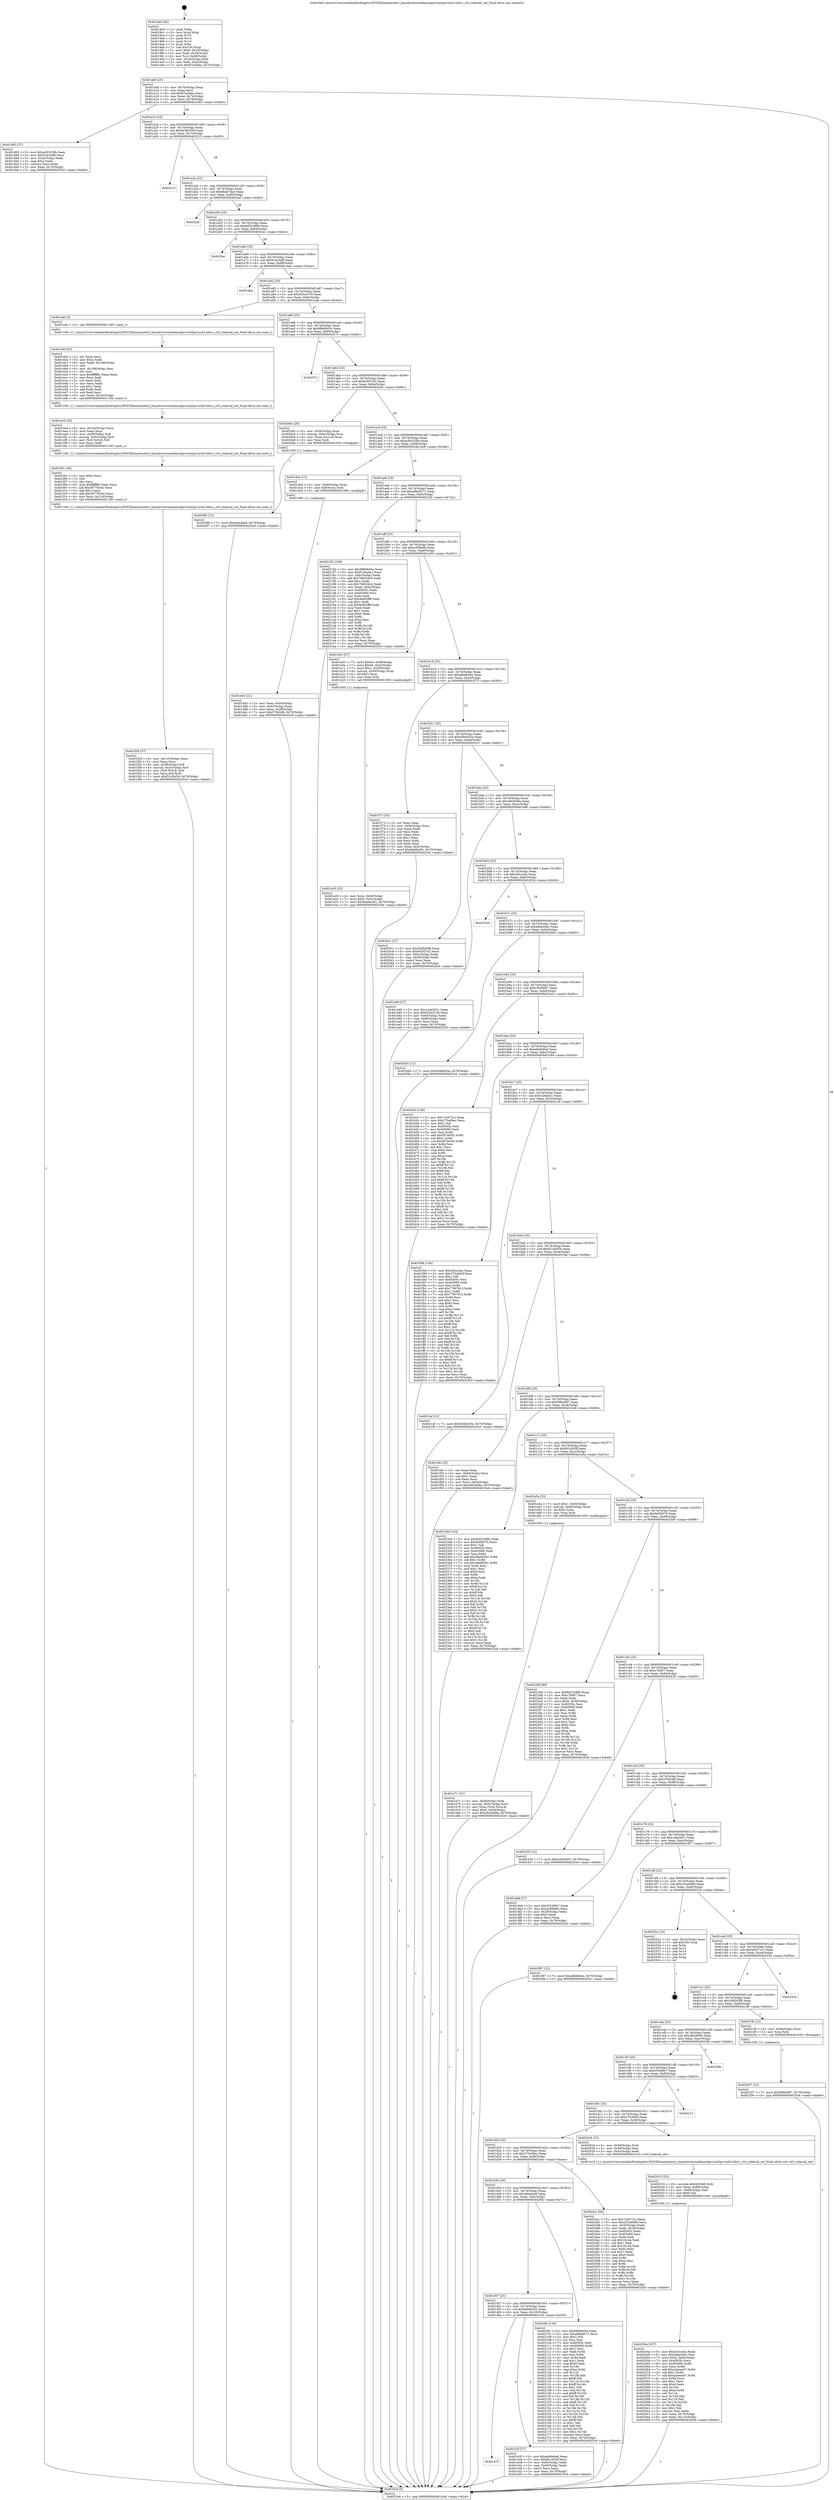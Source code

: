 digraph "0x4019e0" {
  label = "0x4019e0 (/mnt/c/Users/mathe/Desktop/tcc/POCII/binaries/extr_linuxdriversmediausbpvrusb2pvrusb2-hdw.c_ctrl_stdavail_set_Final-ollvm.out::main(0))"
  labelloc = "t"
  node[shape=record]

  Entry [label="",width=0.3,height=0.3,shape=circle,fillcolor=black,style=filled]
  "0x401a0d" [label="{
     0x401a0d [23]\l
     | [instrs]\l
     &nbsp;&nbsp;0x401a0d \<+3\>: mov -0x70(%rbp),%eax\l
     &nbsp;&nbsp;0x401a10 \<+2\>: mov %eax,%ecx\l
     &nbsp;&nbsp;0x401a12 \<+6\>: sub $0x87ecfaba,%ecx\l
     &nbsp;&nbsp;0x401a18 \<+3\>: mov %eax,-0x74(%rbp)\l
     &nbsp;&nbsp;0x401a1b \<+3\>: mov %ecx,-0x78(%rbp)\l
     &nbsp;&nbsp;0x401a1e \<+6\>: je 0000000000401d93 \<main+0x3b3\>\l
  }"]
  "0x401d93" [label="{
     0x401d93 [27]\l
     | [instrs]\l
     &nbsp;&nbsp;0x401d93 \<+5\>: mov $0xa493228b,%eax\l
     &nbsp;&nbsp;0x401d98 \<+5\>: mov $0x91dc3efb,%ecx\l
     &nbsp;&nbsp;0x401d9d \<+3\>: mov -0x2c(%rbp),%edx\l
     &nbsp;&nbsp;0x401da0 \<+3\>: cmp $0x2,%edx\l
     &nbsp;&nbsp;0x401da3 \<+3\>: cmovne %ecx,%eax\l
     &nbsp;&nbsp;0x401da6 \<+3\>: mov %eax,-0x70(%rbp)\l
     &nbsp;&nbsp;0x401da9 \<+5\>: jmp 00000000004025c6 \<main+0xbe6\>\l
  }"]
  "0x401a24" [label="{
     0x401a24 [22]\l
     | [instrs]\l
     &nbsp;&nbsp;0x401a24 \<+5\>: jmp 0000000000401a29 \<main+0x49\>\l
     &nbsp;&nbsp;0x401a29 \<+3\>: mov -0x74(%rbp),%eax\l
     &nbsp;&nbsp;0x401a2c \<+5\>: sub $0x8a38c358,%eax\l
     &nbsp;&nbsp;0x401a31 \<+3\>: mov %eax,-0x7c(%rbp)\l
     &nbsp;&nbsp;0x401a34 \<+6\>: je 000000000040221f \<main+0x83f\>\l
  }"]
  "0x4025c6" [label="{
     0x4025c6 [5]\l
     | [instrs]\l
     &nbsp;&nbsp;0x4025c6 \<+5\>: jmp 0000000000401a0d \<main+0x2d\>\l
  }"]
  "0x4019e0" [label="{
     0x4019e0 [45]\l
     | [instrs]\l
     &nbsp;&nbsp;0x4019e0 \<+1\>: push %rbp\l
     &nbsp;&nbsp;0x4019e1 \<+3\>: mov %rsp,%rbp\l
     &nbsp;&nbsp;0x4019e4 \<+2\>: push %r15\l
     &nbsp;&nbsp;0x4019e6 \<+2\>: push %r14\l
     &nbsp;&nbsp;0x4019e8 \<+2\>: push %r12\l
     &nbsp;&nbsp;0x4019ea \<+1\>: push %rbx\l
     &nbsp;&nbsp;0x4019eb \<+7\>: sub $0x100,%rsp\l
     &nbsp;&nbsp;0x4019f2 \<+7\>: movl $0x0,-0x30(%rbp)\l
     &nbsp;&nbsp;0x4019f9 \<+3\>: mov %edi,-0x34(%rbp)\l
     &nbsp;&nbsp;0x4019fc \<+4\>: mov %rsi,-0x40(%rbp)\l
     &nbsp;&nbsp;0x401a00 \<+3\>: mov -0x34(%rbp),%edi\l
     &nbsp;&nbsp;0x401a03 \<+3\>: mov %edi,-0x2c(%rbp)\l
     &nbsp;&nbsp;0x401a06 \<+7\>: movl $0x87ecfaba,-0x70(%rbp)\l
  }"]
  Exit [label="",width=0.3,height=0.3,shape=circle,fillcolor=black,style=filled,peripheries=2]
  "0x40221f" [label="{
     0x40221f\l
  }", style=dashed]
  "0x401a3a" [label="{
     0x401a3a [22]\l
     | [instrs]\l
     &nbsp;&nbsp;0x401a3a \<+5\>: jmp 0000000000401a3f \<main+0x5f\>\l
     &nbsp;&nbsp;0x401a3f \<+3\>: mov -0x74(%rbp),%eax\l
     &nbsp;&nbsp;0x401a42 \<+5\>: sub $0x8bae7da3,%eax\l
     &nbsp;&nbsp;0x401a47 \<+3\>: mov %eax,-0x80(%rbp)\l
     &nbsp;&nbsp;0x401a4a \<+6\>: je 00000000004022af \<main+0x8cf\>\l
  }"]
  "0x402207" [label="{
     0x402207 [12]\l
     | [instrs]\l
     &nbsp;&nbsp;0x402207 \<+7\>: movl $0xf39bc697,-0x70(%rbp)\l
     &nbsp;&nbsp;0x40220e \<+5\>: jmp 00000000004025c6 \<main+0xbe6\>\l
  }"]
  "0x4022af" [label="{
     0x4022af\l
  }", style=dashed]
  "0x401a50" [label="{
     0x401a50 [25]\l
     | [instrs]\l
     &nbsp;&nbsp;0x401a50 \<+5\>: jmp 0000000000401a55 \<main+0x75\>\l
     &nbsp;&nbsp;0x401a55 \<+3\>: mov -0x74(%rbp),%eax\l
     &nbsp;&nbsp;0x401a58 \<+5\>: sub $0x8d52388b,%eax\l
     &nbsp;&nbsp;0x401a5d \<+6\>: mov %eax,-0x84(%rbp)\l
     &nbsp;&nbsp;0x401a63 \<+6\>: je 00000000004025ac \<main+0xbcc\>\l
  }"]
  "0x4020f0" [label="{
     0x4020f0 [12]\l
     | [instrs]\l
     &nbsp;&nbsp;0x4020f0 \<+7\>: movl $0x4fea4ee6,-0x70(%rbp)\l
     &nbsp;&nbsp;0x4020f7 \<+5\>: jmp 00000000004025c6 \<main+0xbe6\>\l
  }"]
  "0x4025ac" [label="{
     0x4025ac\l
  }", style=dashed]
  "0x401a69" [label="{
     0x401a69 [25]\l
     | [instrs]\l
     &nbsp;&nbsp;0x401a69 \<+5\>: jmp 0000000000401a6e \<main+0x8e\>\l
     &nbsp;&nbsp;0x401a6e \<+3\>: mov -0x74(%rbp),%eax\l
     &nbsp;&nbsp;0x401a71 \<+5\>: sub $0x91dc3efb,%eax\l
     &nbsp;&nbsp;0x401a76 \<+6\>: mov %eax,-0x88(%rbp)\l
     &nbsp;&nbsp;0x401a7c \<+6\>: je 0000000000401dae \<main+0x3ce\>\l
  }"]
  "0x40204a" [label="{
     0x40204a [107]\l
     | [instrs]\l
     &nbsp;&nbsp;0x40204a \<+5\>: mov $0xcb5cccbc,%edx\l
     &nbsp;&nbsp;0x40204f \<+5\>: mov $0xddde26dc,%esi\l
     &nbsp;&nbsp;0x402054 \<+7\>: movl $0x0,-0x6c(%rbp)\l
     &nbsp;&nbsp;0x40205b \<+7\>: mov 0x40505c,%ecx\l
     &nbsp;&nbsp;0x402062 \<+8\>: mov 0x405060,%r8d\l
     &nbsp;&nbsp;0x40206a \<+3\>: mov %ecx,%r9d\l
     &nbsp;&nbsp;0x40206d \<+7\>: add $0xa2eeea67,%r9d\l
     &nbsp;&nbsp;0x402074 \<+4\>: sub $0x1,%r9d\l
     &nbsp;&nbsp;0x402078 \<+7\>: sub $0xa2eeea67,%r9d\l
     &nbsp;&nbsp;0x40207f \<+4\>: imul %r9d,%ecx\l
     &nbsp;&nbsp;0x402083 \<+3\>: and $0x1,%ecx\l
     &nbsp;&nbsp;0x402086 \<+3\>: cmp $0x0,%ecx\l
     &nbsp;&nbsp;0x402089 \<+4\>: sete %r10b\l
     &nbsp;&nbsp;0x40208d \<+4\>: cmp $0xa,%r8d\l
     &nbsp;&nbsp;0x402091 \<+4\>: setl %r11b\l
     &nbsp;&nbsp;0x402095 \<+3\>: mov %r10b,%bl\l
     &nbsp;&nbsp;0x402098 \<+3\>: and %r11b,%bl\l
     &nbsp;&nbsp;0x40209b \<+3\>: xor %r11b,%r10b\l
     &nbsp;&nbsp;0x40209e \<+3\>: or %r10b,%bl\l
     &nbsp;&nbsp;0x4020a1 \<+3\>: test $0x1,%bl\l
     &nbsp;&nbsp;0x4020a4 \<+3\>: cmovne %esi,%edx\l
     &nbsp;&nbsp;0x4020a7 \<+3\>: mov %edx,-0x70(%rbp)\l
     &nbsp;&nbsp;0x4020aa \<+6\>: mov %eax,-0x114(%rbp)\l
     &nbsp;&nbsp;0x4020b0 \<+5\>: jmp 00000000004025c6 \<main+0xbe6\>\l
  }"]
  "0x401dae" [label="{
     0x401dae\l
  }", style=dashed]
  "0x401a82" [label="{
     0x401a82 [25]\l
     | [instrs]\l
     &nbsp;&nbsp;0x401a82 \<+5\>: jmp 0000000000401a87 \<main+0xa7\>\l
     &nbsp;&nbsp;0x401a87 \<+3\>: mov -0x74(%rbp),%eax\l
     &nbsp;&nbsp;0x401a8a \<+5\>: sub $0x925a3130,%eax\l
     &nbsp;&nbsp;0x401a8f \<+6\>: mov %eax,-0x8c(%rbp)\l
     &nbsp;&nbsp;0x401a95 \<+6\>: je 0000000000401eab \<main+0x4cb\>\l
  }"]
  "0x402033" [label="{
     0x402033 [23]\l
     | [instrs]\l
     &nbsp;&nbsp;0x402033 \<+10\>: movabs $0x4030b6,%rdi\l
     &nbsp;&nbsp;0x40203d \<+3\>: mov %eax,-0x68(%rbp)\l
     &nbsp;&nbsp;0x402040 \<+3\>: mov -0x68(%rbp),%esi\l
     &nbsp;&nbsp;0x402043 \<+2\>: mov $0x0,%al\l
     &nbsp;&nbsp;0x402045 \<+5\>: call 0000000000401040 \<printf@plt\>\l
     | [calls]\l
     &nbsp;&nbsp;0x401040 \{1\} (unknown)\l
  }"]
  "0x401eab" [label="{
     0x401eab [5]\l
     | [instrs]\l
     &nbsp;&nbsp;0x401eab \<+5\>: call 0000000000401160 \<next_i\>\l
     | [calls]\l
     &nbsp;&nbsp;0x401160 \{1\} (/mnt/c/Users/mathe/Desktop/tcc/POCII/binaries/extr_linuxdriversmediausbpvrusb2pvrusb2-hdw.c_ctrl_stdavail_set_Final-ollvm.out::next_i)\l
  }"]
  "0x401a9b" [label="{
     0x401a9b [25]\l
     | [instrs]\l
     &nbsp;&nbsp;0x401a9b \<+5\>: jmp 0000000000401aa0 \<main+0xc0\>\l
     &nbsp;&nbsp;0x401aa0 \<+3\>: mov -0x74(%rbp),%eax\l
     &nbsp;&nbsp;0x401aa3 \<+5\>: sub $0x98b0645e,%eax\l
     &nbsp;&nbsp;0x401aa8 \<+6\>: mov %eax,-0x90(%rbp)\l
     &nbsp;&nbsp;0x401aae \<+6\>: je 000000000040257c \<main+0xb9c\>\l
  }"]
  "0x401f29" [label="{
     0x401f29 [37]\l
     | [instrs]\l
     &nbsp;&nbsp;0x401f29 \<+6\>: mov -0x110(%rbp),%ecx\l
     &nbsp;&nbsp;0x401f2f \<+3\>: imul %eax,%ecx\l
     &nbsp;&nbsp;0x401f32 \<+4\>: mov -0x58(%rbp),%r8\l
     &nbsp;&nbsp;0x401f36 \<+4\>: movslq -0x5c(%rbp),%r9\l
     &nbsp;&nbsp;0x401f3a \<+4\>: mov (%r8,%r9,8),%r8\l
     &nbsp;&nbsp;0x401f3e \<+4\>: mov %ecx,0x4(%r8)\l
     &nbsp;&nbsp;0x401f42 \<+7\>: movl $0xf21d5d54,-0x70(%rbp)\l
     &nbsp;&nbsp;0x401f49 \<+5\>: jmp 00000000004025c6 \<main+0xbe6\>\l
  }"]
  "0x40257c" [label="{
     0x40257c\l
  }", style=dashed]
  "0x401ab4" [label="{
     0x401ab4 [25]\l
     | [instrs]\l
     &nbsp;&nbsp;0x401ab4 \<+5\>: jmp 0000000000401ab9 \<main+0xd9\>\l
     &nbsp;&nbsp;0x401ab9 \<+3\>: mov -0x74(%rbp),%eax\l
     &nbsp;&nbsp;0x401abc \<+5\>: sub $0x9c5f3102,%eax\l
     &nbsp;&nbsp;0x401ac1 \<+6\>: mov %eax,-0x94(%rbp)\l
     &nbsp;&nbsp;0x401ac7 \<+6\>: je 00000000004020dc \<main+0x6fc\>\l
  }"]
  "0x401f01" [label="{
     0x401f01 [40]\l
     | [instrs]\l
     &nbsp;&nbsp;0x401f01 \<+5\>: mov $0x2,%ecx\l
     &nbsp;&nbsp;0x401f06 \<+1\>: cltd\l
     &nbsp;&nbsp;0x401f07 \<+2\>: idiv %ecx\l
     &nbsp;&nbsp;0x401f09 \<+6\>: imul $0xfffffffe,%edx,%ecx\l
     &nbsp;&nbsp;0x401f0f \<+6\>: sub $0x39776544,%ecx\l
     &nbsp;&nbsp;0x401f15 \<+3\>: add $0x1,%ecx\l
     &nbsp;&nbsp;0x401f18 \<+6\>: add $0x39776544,%ecx\l
     &nbsp;&nbsp;0x401f1e \<+6\>: mov %ecx,-0x110(%rbp)\l
     &nbsp;&nbsp;0x401f24 \<+5\>: call 0000000000401160 \<next_i\>\l
     | [calls]\l
     &nbsp;&nbsp;0x401160 \{1\} (/mnt/c/Users/mathe/Desktop/tcc/POCII/binaries/extr_linuxdriversmediausbpvrusb2pvrusb2-hdw.c_ctrl_stdavail_set_Final-ollvm.out::next_i)\l
  }"]
  "0x4020dc" [label="{
     0x4020dc [20]\l
     | [instrs]\l
     &nbsp;&nbsp;0x4020dc \<+4\>: mov -0x58(%rbp),%rax\l
     &nbsp;&nbsp;0x4020e0 \<+4\>: movslq -0x6c(%rbp),%rcx\l
     &nbsp;&nbsp;0x4020e4 \<+4\>: mov (%rax,%rcx,8),%rax\l
     &nbsp;&nbsp;0x4020e8 \<+3\>: mov %rax,%rdi\l
     &nbsp;&nbsp;0x4020eb \<+5\>: call 0000000000401030 \<free@plt\>\l
     | [calls]\l
     &nbsp;&nbsp;0x401030 \{1\} (unknown)\l
  }"]
  "0x401acd" [label="{
     0x401acd [25]\l
     | [instrs]\l
     &nbsp;&nbsp;0x401acd \<+5\>: jmp 0000000000401ad2 \<main+0xf2\>\l
     &nbsp;&nbsp;0x401ad2 \<+3\>: mov -0x74(%rbp),%eax\l
     &nbsp;&nbsp;0x401ad5 \<+5\>: sub $0xa493228b,%eax\l
     &nbsp;&nbsp;0x401ada \<+6\>: mov %eax,-0x98(%rbp)\l
     &nbsp;&nbsp;0x401ae0 \<+6\>: je 0000000000401dc6 \<main+0x3e6\>\l
  }"]
  "0x401ee4" [label="{
     0x401ee4 [29]\l
     | [instrs]\l
     &nbsp;&nbsp;0x401ee4 \<+6\>: mov -0x10c(%rbp),%ecx\l
     &nbsp;&nbsp;0x401eea \<+3\>: imul %eax,%ecx\l
     &nbsp;&nbsp;0x401eed \<+4\>: mov -0x58(%rbp),%r8\l
     &nbsp;&nbsp;0x401ef1 \<+4\>: movslq -0x5c(%rbp),%r9\l
     &nbsp;&nbsp;0x401ef5 \<+4\>: mov (%r8,%r9,8),%r8\l
     &nbsp;&nbsp;0x401ef9 \<+3\>: mov %ecx,(%r8)\l
     &nbsp;&nbsp;0x401efc \<+5\>: call 0000000000401160 \<next_i\>\l
     | [calls]\l
     &nbsp;&nbsp;0x401160 \{1\} (/mnt/c/Users/mathe/Desktop/tcc/POCII/binaries/extr_linuxdriversmediausbpvrusb2pvrusb2-hdw.c_ctrl_stdavail_set_Final-ollvm.out::next_i)\l
  }"]
  "0x401dc6" [label="{
     0x401dc6 [13]\l
     | [instrs]\l
     &nbsp;&nbsp;0x401dc6 \<+4\>: mov -0x40(%rbp),%rax\l
     &nbsp;&nbsp;0x401dca \<+4\>: mov 0x8(%rax),%rdi\l
     &nbsp;&nbsp;0x401dce \<+5\>: call 0000000000401060 \<atoi@plt\>\l
     | [calls]\l
     &nbsp;&nbsp;0x401060 \{1\} (unknown)\l
  }"]
  "0x401ae6" [label="{
     0x401ae6 [25]\l
     | [instrs]\l
     &nbsp;&nbsp;0x401ae6 \<+5\>: jmp 0000000000401aeb \<main+0x10b\>\l
     &nbsp;&nbsp;0x401aeb \<+3\>: mov -0x74(%rbp),%eax\l
     &nbsp;&nbsp;0x401aee \<+5\>: sub $0xa9bb9271,%eax\l
     &nbsp;&nbsp;0x401af3 \<+6\>: mov %eax,-0x9c(%rbp)\l
     &nbsp;&nbsp;0x401af9 \<+6\>: je 0000000000402182 \<main+0x7a2\>\l
  }"]
  "0x401dd3" [label="{
     0x401dd3 [21]\l
     | [instrs]\l
     &nbsp;&nbsp;0x401dd3 \<+3\>: mov %eax,-0x44(%rbp)\l
     &nbsp;&nbsp;0x401dd6 \<+3\>: mov -0x44(%rbp),%eax\l
     &nbsp;&nbsp;0x401dd9 \<+3\>: mov %eax,-0x28(%rbp)\l
     &nbsp;&nbsp;0x401ddc \<+7\>: movl $0x37942d8,-0x70(%rbp)\l
     &nbsp;&nbsp;0x401de3 \<+5\>: jmp 00000000004025c6 \<main+0xbe6\>\l
  }"]
  "0x401eb0" [label="{
     0x401eb0 [52]\l
     | [instrs]\l
     &nbsp;&nbsp;0x401eb0 \<+2\>: xor %ecx,%ecx\l
     &nbsp;&nbsp;0x401eb2 \<+5\>: mov $0x2,%edx\l
     &nbsp;&nbsp;0x401eb7 \<+6\>: mov %edx,-0x108(%rbp)\l
     &nbsp;&nbsp;0x401ebd \<+1\>: cltd\l
     &nbsp;&nbsp;0x401ebe \<+6\>: mov -0x108(%rbp),%esi\l
     &nbsp;&nbsp;0x401ec4 \<+2\>: idiv %esi\l
     &nbsp;&nbsp;0x401ec6 \<+6\>: imul $0xfffffffe,%edx,%edx\l
     &nbsp;&nbsp;0x401ecc \<+2\>: mov %ecx,%edi\l
     &nbsp;&nbsp;0x401ece \<+2\>: sub %edx,%edi\l
     &nbsp;&nbsp;0x401ed0 \<+2\>: mov %ecx,%edx\l
     &nbsp;&nbsp;0x401ed2 \<+3\>: sub $0x1,%edx\l
     &nbsp;&nbsp;0x401ed5 \<+2\>: add %edx,%edi\l
     &nbsp;&nbsp;0x401ed7 \<+2\>: sub %edi,%ecx\l
     &nbsp;&nbsp;0x401ed9 \<+6\>: mov %ecx,-0x10c(%rbp)\l
     &nbsp;&nbsp;0x401edf \<+5\>: call 0000000000401160 \<next_i\>\l
     | [calls]\l
     &nbsp;&nbsp;0x401160 \{1\} (/mnt/c/Users/mathe/Desktop/tcc/POCII/binaries/extr_linuxdriversmediausbpvrusb2pvrusb2-hdw.c_ctrl_stdavail_set_Final-ollvm.out::next_i)\l
  }"]
  "0x402182" [label="{
     0x402182 [109]\l
     | [instrs]\l
     &nbsp;&nbsp;0x402182 \<+5\>: mov $0x98b0645e,%eax\l
     &nbsp;&nbsp;0x402187 \<+5\>: mov $0xf126ada1,%ecx\l
     &nbsp;&nbsp;0x40218c \<+3\>: mov -0x6c(%rbp),%edx\l
     &nbsp;&nbsp;0x40218f \<+6\>: add $0x7b602dcd,%edx\l
     &nbsp;&nbsp;0x402195 \<+3\>: add $0x1,%edx\l
     &nbsp;&nbsp;0x402198 \<+6\>: sub $0x7b602dcd,%edx\l
     &nbsp;&nbsp;0x40219e \<+3\>: mov %edx,-0x6c(%rbp)\l
     &nbsp;&nbsp;0x4021a1 \<+7\>: mov 0x40505c,%edx\l
     &nbsp;&nbsp;0x4021a8 \<+7\>: mov 0x405060,%esi\l
     &nbsp;&nbsp;0x4021af \<+2\>: mov %edx,%edi\l
     &nbsp;&nbsp;0x4021b1 \<+6\>: add $0x4e902ff8,%edi\l
     &nbsp;&nbsp;0x4021b7 \<+3\>: sub $0x1,%edi\l
     &nbsp;&nbsp;0x4021ba \<+6\>: sub $0x4e902ff8,%edi\l
     &nbsp;&nbsp;0x4021c0 \<+3\>: imul %edi,%edx\l
     &nbsp;&nbsp;0x4021c3 \<+3\>: and $0x1,%edx\l
     &nbsp;&nbsp;0x4021c6 \<+3\>: cmp $0x0,%edx\l
     &nbsp;&nbsp;0x4021c9 \<+4\>: sete %r8b\l
     &nbsp;&nbsp;0x4021cd \<+3\>: cmp $0xa,%esi\l
     &nbsp;&nbsp;0x4021d0 \<+4\>: setl %r9b\l
     &nbsp;&nbsp;0x4021d4 \<+3\>: mov %r8b,%r10b\l
     &nbsp;&nbsp;0x4021d7 \<+3\>: and %r9b,%r10b\l
     &nbsp;&nbsp;0x4021da \<+3\>: xor %r9b,%r8b\l
     &nbsp;&nbsp;0x4021dd \<+3\>: or %r8b,%r10b\l
     &nbsp;&nbsp;0x4021e0 \<+4\>: test $0x1,%r10b\l
     &nbsp;&nbsp;0x4021e4 \<+3\>: cmovne %ecx,%eax\l
     &nbsp;&nbsp;0x4021e7 \<+3\>: mov %eax,-0x70(%rbp)\l
     &nbsp;&nbsp;0x4021ea \<+5\>: jmp 00000000004025c6 \<main+0xbe6\>\l
  }"]
  "0x401aff" [label="{
     0x401aff [25]\l
     | [instrs]\l
     &nbsp;&nbsp;0x401aff \<+5\>: jmp 0000000000401b04 \<main+0x124\>\l
     &nbsp;&nbsp;0x401b04 \<+3\>: mov -0x74(%rbp),%eax\l
     &nbsp;&nbsp;0x401b07 \<+5\>: sub $0xacf58a66,%eax\l
     &nbsp;&nbsp;0x401b0c \<+6\>: mov %eax,-0xa0(%rbp)\l
     &nbsp;&nbsp;0x401b12 \<+6\>: je 0000000000401e03 \<main+0x423\>\l
  }"]
  "0x401e71" [label="{
     0x401e71 [31]\l
     | [instrs]\l
     &nbsp;&nbsp;0x401e71 \<+4\>: mov -0x58(%rbp),%rdi\l
     &nbsp;&nbsp;0x401e75 \<+4\>: movslq -0x5c(%rbp),%rcx\l
     &nbsp;&nbsp;0x401e79 \<+4\>: mov %rax,(%rdi,%rcx,8)\l
     &nbsp;&nbsp;0x401e7d \<+7\>: movl $0x0,-0x64(%rbp)\l
     &nbsp;&nbsp;0x401e84 \<+7\>: movl $0xc8026d8a,-0x70(%rbp)\l
     &nbsp;&nbsp;0x401e8b \<+5\>: jmp 00000000004025c6 \<main+0xbe6\>\l
  }"]
  "0x401e03" [label="{
     0x401e03 [37]\l
     | [instrs]\l
     &nbsp;&nbsp;0x401e03 \<+7\>: movl $0x64,-0x48(%rbp)\l
     &nbsp;&nbsp;0x401e0a \<+7\>: movl $0x64,-0x4c(%rbp)\l
     &nbsp;&nbsp;0x401e11 \<+7\>: movl $0x1,-0x50(%rbp)\l
     &nbsp;&nbsp;0x401e18 \<+4\>: movslq -0x50(%rbp),%rax\l
     &nbsp;&nbsp;0x401e1c \<+4\>: shl $0x3,%rax\l
     &nbsp;&nbsp;0x401e20 \<+3\>: mov %rax,%rdi\l
     &nbsp;&nbsp;0x401e23 \<+5\>: call 0000000000401050 \<malloc@plt\>\l
     | [calls]\l
     &nbsp;&nbsp;0x401050 \{1\} (unknown)\l
  }"]
  "0x401b18" [label="{
     0x401b18 [25]\l
     | [instrs]\l
     &nbsp;&nbsp;0x401b18 \<+5\>: jmp 0000000000401b1d \<main+0x13d\>\l
     &nbsp;&nbsp;0x401b1d \<+3\>: mov -0x74(%rbp),%eax\l
     &nbsp;&nbsp;0x401b20 \<+5\>: sub $0xadb6b44a,%eax\l
     &nbsp;&nbsp;0x401b25 \<+6\>: mov %eax,-0xa4(%rbp)\l
     &nbsp;&nbsp;0x401b2b \<+6\>: je 0000000000401f73 \<main+0x593\>\l
  }"]
  "0x401d70" [label="{
     0x401d70\l
  }", style=dashed]
  "0x401f73" [label="{
     0x401f73 [33]\l
     | [instrs]\l
     &nbsp;&nbsp;0x401f73 \<+2\>: xor %eax,%eax\l
     &nbsp;&nbsp;0x401f75 \<+3\>: mov -0x5c(%rbp),%ecx\l
     &nbsp;&nbsp;0x401f78 \<+2\>: mov %eax,%edx\l
     &nbsp;&nbsp;0x401f7a \<+2\>: sub %ecx,%edx\l
     &nbsp;&nbsp;0x401f7c \<+2\>: mov %eax,%ecx\l
     &nbsp;&nbsp;0x401f7e \<+3\>: sub $0x1,%ecx\l
     &nbsp;&nbsp;0x401f81 \<+2\>: add %ecx,%edx\l
     &nbsp;&nbsp;0x401f83 \<+2\>: sub %edx,%eax\l
     &nbsp;&nbsp;0x401f85 \<+3\>: mov %eax,-0x5c(%rbp)\l
     &nbsp;&nbsp;0x401f88 \<+7\>: movl $0x6ab6e291,-0x70(%rbp)\l
     &nbsp;&nbsp;0x401f8f \<+5\>: jmp 00000000004025c6 \<main+0xbe6\>\l
  }"]
  "0x401b31" [label="{
     0x401b31 [25]\l
     | [instrs]\l
     &nbsp;&nbsp;0x401b31 \<+5\>: jmp 0000000000401b36 \<main+0x156\>\l
     &nbsp;&nbsp;0x401b36 \<+3\>: mov -0x74(%rbp),%eax\l
     &nbsp;&nbsp;0x401b39 \<+5\>: sub $0xb58dd25a,%eax\l
     &nbsp;&nbsp;0x401b3e \<+6\>: mov %eax,-0xa8(%rbp)\l
     &nbsp;&nbsp;0x401b44 \<+6\>: je 00000000004020c1 \<main+0x6e1\>\l
  }"]
  "0x401e3f" [label="{
     0x401e3f [27]\l
     | [instrs]\l
     &nbsp;&nbsp;0x401e3f \<+5\>: mov $0xe6a9e9ad,%eax\l
     &nbsp;&nbsp;0x401e44 \<+5\>: mov $0xfb1c920f,%ecx\l
     &nbsp;&nbsp;0x401e49 \<+3\>: mov -0x5c(%rbp),%edx\l
     &nbsp;&nbsp;0x401e4c \<+3\>: cmp -0x50(%rbp),%edx\l
     &nbsp;&nbsp;0x401e4f \<+3\>: cmovl %ecx,%eax\l
     &nbsp;&nbsp;0x401e52 \<+3\>: mov %eax,-0x70(%rbp)\l
     &nbsp;&nbsp;0x401e55 \<+5\>: jmp 00000000004025c6 \<main+0xbe6\>\l
  }"]
  "0x4020c1" [label="{
     0x4020c1 [27]\l
     | [instrs]\l
     &nbsp;&nbsp;0x4020c1 \<+5\>: mov $0x2dd5d3f8,%eax\l
     &nbsp;&nbsp;0x4020c6 \<+5\>: mov $0x9c5f3102,%ecx\l
     &nbsp;&nbsp;0x4020cb \<+3\>: mov -0x6c(%rbp),%edx\l
     &nbsp;&nbsp;0x4020ce \<+3\>: cmp -0x50(%rbp),%edx\l
     &nbsp;&nbsp;0x4020d1 \<+3\>: cmovl %ecx,%eax\l
     &nbsp;&nbsp;0x4020d4 \<+3\>: mov %eax,-0x70(%rbp)\l
     &nbsp;&nbsp;0x4020d7 \<+5\>: jmp 00000000004025c6 \<main+0xbe6\>\l
  }"]
  "0x401b4a" [label="{
     0x401b4a [25]\l
     | [instrs]\l
     &nbsp;&nbsp;0x401b4a \<+5\>: jmp 0000000000401b4f \<main+0x16f\>\l
     &nbsp;&nbsp;0x401b4f \<+3\>: mov -0x74(%rbp),%eax\l
     &nbsp;&nbsp;0x401b52 \<+5\>: sub $0xc8026d8a,%eax\l
     &nbsp;&nbsp;0x401b57 \<+6\>: mov %eax,-0xac(%rbp)\l
     &nbsp;&nbsp;0x401b5d \<+6\>: je 0000000000401e90 \<main+0x4b0\>\l
  }"]
  "0x401d57" [label="{
     0x401d57 [25]\l
     | [instrs]\l
     &nbsp;&nbsp;0x401d57 \<+5\>: jmp 0000000000401d5c \<main+0x37c\>\l
     &nbsp;&nbsp;0x401d5c \<+3\>: mov -0x74(%rbp),%eax\l
     &nbsp;&nbsp;0x401d5f \<+5\>: sub $0x6ab6e291,%eax\l
     &nbsp;&nbsp;0x401d64 \<+6\>: mov %eax,-0x100(%rbp)\l
     &nbsp;&nbsp;0x401d6a \<+6\>: je 0000000000401e3f \<main+0x45f\>\l
  }"]
  "0x401e90" [label="{
     0x401e90 [27]\l
     | [instrs]\l
     &nbsp;&nbsp;0x401e90 \<+5\>: mov $0x1ada3021,%eax\l
     &nbsp;&nbsp;0x401e95 \<+5\>: mov $0x925a3130,%ecx\l
     &nbsp;&nbsp;0x401e9a \<+3\>: mov -0x64(%rbp),%edx\l
     &nbsp;&nbsp;0x401e9d \<+3\>: cmp -0x60(%rbp),%edx\l
     &nbsp;&nbsp;0x401ea0 \<+3\>: cmovl %ecx,%eax\l
     &nbsp;&nbsp;0x401ea3 \<+3\>: mov %eax,-0x70(%rbp)\l
     &nbsp;&nbsp;0x401ea6 \<+5\>: jmp 00000000004025c6 \<main+0xbe6\>\l
  }"]
  "0x401b63" [label="{
     0x401b63 [25]\l
     | [instrs]\l
     &nbsp;&nbsp;0x401b63 \<+5\>: jmp 0000000000401b68 \<main+0x188\>\l
     &nbsp;&nbsp;0x401b68 \<+3\>: mov -0x74(%rbp),%eax\l
     &nbsp;&nbsp;0x401b6b \<+5\>: sub $0xcb5cccbc,%eax\l
     &nbsp;&nbsp;0x401b70 \<+6\>: mov %eax,-0xb0(%rbp)\l
     &nbsp;&nbsp;0x401b76 \<+6\>: je 000000000040253d \<main+0xb5d\>\l
  }"]
  "0x4020fc" [label="{
     0x4020fc [134]\l
     | [instrs]\l
     &nbsp;&nbsp;0x4020fc \<+5\>: mov $0x98b0645e,%eax\l
     &nbsp;&nbsp;0x402101 \<+5\>: mov $0xa9bb9271,%ecx\l
     &nbsp;&nbsp;0x402106 \<+2\>: mov $0x1,%dl\l
     &nbsp;&nbsp;0x402108 \<+2\>: xor %esi,%esi\l
     &nbsp;&nbsp;0x40210a \<+7\>: mov 0x40505c,%edi\l
     &nbsp;&nbsp;0x402111 \<+8\>: mov 0x405060,%r8d\l
     &nbsp;&nbsp;0x402119 \<+3\>: sub $0x1,%esi\l
     &nbsp;&nbsp;0x40211c \<+3\>: mov %edi,%r9d\l
     &nbsp;&nbsp;0x40211f \<+3\>: add %esi,%r9d\l
     &nbsp;&nbsp;0x402122 \<+4\>: imul %r9d,%edi\l
     &nbsp;&nbsp;0x402126 \<+3\>: and $0x1,%edi\l
     &nbsp;&nbsp;0x402129 \<+3\>: cmp $0x0,%edi\l
     &nbsp;&nbsp;0x40212c \<+4\>: sete %r10b\l
     &nbsp;&nbsp;0x402130 \<+4\>: cmp $0xa,%r8d\l
     &nbsp;&nbsp;0x402134 \<+4\>: setl %r11b\l
     &nbsp;&nbsp;0x402138 \<+3\>: mov %r10b,%bl\l
     &nbsp;&nbsp;0x40213b \<+3\>: xor $0xff,%bl\l
     &nbsp;&nbsp;0x40213e \<+3\>: mov %r11b,%r14b\l
     &nbsp;&nbsp;0x402141 \<+4\>: xor $0xff,%r14b\l
     &nbsp;&nbsp;0x402145 \<+3\>: xor $0x1,%dl\l
     &nbsp;&nbsp;0x402148 \<+3\>: mov %bl,%r15b\l
     &nbsp;&nbsp;0x40214b \<+4\>: and $0xff,%r15b\l
     &nbsp;&nbsp;0x40214f \<+3\>: and %dl,%r10b\l
     &nbsp;&nbsp;0x402152 \<+3\>: mov %r14b,%r12b\l
     &nbsp;&nbsp;0x402155 \<+4\>: and $0xff,%r12b\l
     &nbsp;&nbsp;0x402159 \<+3\>: and %dl,%r11b\l
     &nbsp;&nbsp;0x40215c \<+3\>: or %r10b,%r15b\l
     &nbsp;&nbsp;0x40215f \<+3\>: or %r11b,%r12b\l
     &nbsp;&nbsp;0x402162 \<+3\>: xor %r12b,%r15b\l
     &nbsp;&nbsp;0x402165 \<+3\>: or %r14b,%bl\l
     &nbsp;&nbsp;0x402168 \<+3\>: xor $0xff,%bl\l
     &nbsp;&nbsp;0x40216b \<+3\>: or $0x1,%dl\l
     &nbsp;&nbsp;0x40216e \<+2\>: and %dl,%bl\l
     &nbsp;&nbsp;0x402170 \<+3\>: or %bl,%r15b\l
     &nbsp;&nbsp;0x402173 \<+4\>: test $0x1,%r15b\l
     &nbsp;&nbsp;0x402177 \<+3\>: cmovne %ecx,%eax\l
     &nbsp;&nbsp;0x40217a \<+3\>: mov %eax,-0x70(%rbp)\l
     &nbsp;&nbsp;0x40217d \<+5\>: jmp 00000000004025c6 \<main+0xbe6\>\l
  }"]
  "0x40253d" [label="{
     0x40253d\l
  }", style=dashed]
  "0x401b7c" [label="{
     0x401b7c [25]\l
     | [instrs]\l
     &nbsp;&nbsp;0x401b7c \<+5\>: jmp 0000000000401b81 \<main+0x1a1\>\l
     &nbsp;&nbsp;0x401b81 \<+3\>: mov -0x74(%rbp),%eax\l
     &nbsp;&nbsp;0x401b84 \<+5\>: sub $0xddde26dc,%eax\l
     &nbsp;&nbsp;0x401b89 \<+6\>: mov %eax,-0xb4(%rbp)\l
     &nbsp;&nbsp;0x401b8f \<+6\>: je 00000000004020b5 \<main+0x6d5\>\l
  }"]
  "0x401d3e" [label="{
     0x401d3e [25]\l
     | [instrs]\l
     &nbsp;&nbsp;0x401d3e \<+5\>: jmp 0000000000401d43 \<main+0x363\>\l
     &nbsp;&nbsp;0x401d43 \<+3\>: mov -0x74(%rbp),%eax\l
     &nbsp;&nbsp;0x401d46 \<+5\>: sub $0x4fea4ee6,%eax\l
     &nbsp;&nbsp;0x401d4b \<+6\>: mov %eax,-0xfc(%rbp)\l
     &nbsp;&nbsp;0x401d51 \<+6\>: je 00000000004020fc \<main+0x71c\>\l
  }"]
  "0x4020b5" [label="{
     0x4020b5 [12]\l
     | [instrs]\l
     &nbsp;&nbsp;0x4020b5 \<+7\>: movl $0xb58dd25a,-0x70(%rbp)\l
     &nbsp;&nbsp;0x4020bc \<+5\>: jmp 00000000004025c6 \<main+0xbe6\>\l
  }"]
  "0x401b95" [label="{
     0x401b95 [25]\l
     | [instrs]\l
     &nbsp;&nbsp;0x401b95 \<+5\>: jmp 0000000000401b9a \<main+0x1ba\>\l
     &nbsp;&nbsp;0x401b9a \<+3\>: mov -0x74(%rbp),%eax\l
     &nbsp;&nbsp;0x401b9d \<+5\>: sub $0xe3b260b7,%eax\l
     &nbsp;&nbsp;0x401ba2 \<+6\>: mov %eax,-0xb8(%rbp)\l
     &nbsp;&nbsp;0x401ba8 \<+6\>: je 000000000040243c \<main+0xa5c\>\l
  }"]
  "0x4024cc" [label="{
     0x4024cc [94]\l
     | [instrs]\l
     &nbsp;&nbsp;0x4024cc \<+5\>: mov $0x7c2672cc,%eax\l
     &nbsp;&nbsp;0x4024d1 \<+5\>: mov $0x225a9480,%ecx\l
     &nbsp;&nbsp;0x4024d6 \<+3\>: mov -0x30(%rbp),%edx\l
     &nbsp;&nbsp;0x4024d9 \<+3\>: mov %edx,-0x24(%rbp)\l
     &nbsp;&nbsp;0x4024dc \<+7\>: mov 0x40505c,%edx\l
     &nbsp;&nbsp;0x4024e3 \<+7\>: mov 0x405060,%esi\l
     &nbsp;&nbsp;0x4024ea \<+2\>: mov %edx,%edi\l
     &nbsp;&nbsp;0x4024ec \<+6\>: sub $0x16144,%edi\l
     &nbsp;&nbsp;0x4024f2 \<+3\>: sub $0x1,%edi\l
     &nbsp;&nbsp;0x4024f5 \<+6\>: add $0x16144,%edi\l
     &nbsp;&nbsp;0x4024fb \<+3\>: imul %edi,%edx\l
     &nbsp;&nbsp;0x4024fe \<+3\>: and $0x1,%edx\l
     &nbsp;&nbsp;0x402501 \<+3\>: cmp $0x0,%edx\l
     &nbsp;&nbsp;0x402504 \<+4\>: sete %r8b\l
     &nbsp;&nbsp;0x402508 \<+3\>: cmp $0xa,%esi\l
     &nbsp;&nbsp;0x40250b \<+4\>: setl %r9b\l
     &nbsp;&nbsp;0x40250f \<+3\>: mov %r8b,%r10b\l
     &nbsp;&nbsp;0x402512 \<+3\>: and %r9b,%r10b\l
     &nbsp;&nbsp;0x402515 \<+3\>: xor %r9b,%r8b\l
     &nbsp;&nbsp;0x402518 \<+3\>: or %r8b,%r10b\l
     &nbsp;&nbsp;0x40251b \<+4\>: test $0x1,%r10b\l
     &nbsp;&nbsp;0x40251f \<+3\>: cmovne %ecx,%eax\l
     &nbsp;&nbsp;0x402522 \<+3\>: mov %eax,-0x70(%rbp)\l
     &nbsp;&nbsp;0x402525 \<+5\>: jmp 00000000004025c6 \<main+0xbe6\>\l
  }"]
  "0x40243c" [label="{
     0x40243c [144]\l
     | [instrs]\l
     &nbsp;&nbsp;0x40243c \<+5\>: mov $0x7c2672cc,%eax\l
     &nbsp;&nbsp;0x402441 \<+5\>: mov $0x375e09ec,%ecx\l
     &nbsp;&nbsp;0x402446 \<+2\>: mov $0x1,%dl\l
     &nbsp;&nbsp;0x402448 \<+7\>: mov 0x40505c,%esi\l
     &nbsp;&nbsp;0x40244f \<+7\>: mov 0x405060,%edi\l
     &nbsp;&nbsp;0x402456 \<+3\>: mov %esi,%r8d\l
     &nbsp;&nbsp;0x402459 \<+7\>: add $0x5f7de5f5,%r8d\l
     &nbsp;&nbsp;0x402460 \<+4\>: sub $0x1,%r8d\l
     &nbsp;&nbsp;0x402464 \<+7\>: sub $0x5f7de5f5,%r8d\l
     &nbsp;&nbsp;0x40246b \<+4\>: imul %r8d,%esi\l
     &nbsp;&nbsp;0x40246f \<+3\>: and $0x1,%esi\l
     &nbsp;&nbsp;0x402472 \<+3\>: cmp $0x0,%esi\l
     &nbsp;&nbsp;0x402475 \<+4\>: sete %r9b\l
     &nbsp;&nbsp;0x402479 \<+3\>: cmp $0xa,%edi\l
     &nbsp;&nbsp;0x40247c \<+4\>: setl %r10b\l
     &nbsp;&nbsp;0x402480 \<+3\>: mov %r9b,%r11b\l
     &nbsp;&nbsp;0x402483 \<+4\>: xor $0xff,%r11b\l
     &nbsp;&nbsp;0x402487 \<+3\>: mov %r10b,%bl\l
     &nbsp;&nbsp;0x40248a \<+3\>: xor $0xff,%bl\l
     &nbsp;&nbsp;0x40248d \<+3\>: xor $0x1,%dl\l
     &nbsp;&nbsp;0x402490 \<+3\>: mov %r11b,%r14b\l
     &nbsp;&nbsp;0x402493 \<+4\>: and $0xff,%r14b\l
     &nbsp;&nbsp;0x402497 \<+3\>: and %dl,%r9b\l
     &nbsp;&nbsp;0x40249a \<+3\>: mov %bl,%r15b\l
     &nbsp;&nbsp;0x40249d \<+4\>: and $0xff,%r15b\l
     &nbsp;&nbsp;0x4024a1 \<+3\>: and %dl,%r10b\l
     &nbsp;&nbsp;0x4024a4 \<+3\>: or %r9b,%r14b\l
     &nbsp;&nbsp;0x4024a7 \<+3\>: or %r10b,%r15b\l
     &nbsp;&nbsp;0x4024aa \<+3\>: xor %r15b,%r14b\l
     &nbsp;&nbsp;0x4024ad \<+3\>: or %bl,%r11b\l
     &nbsp;&nbsp;0x4024b0 \<+4\>: xor $0xff,%r11b\l
     &nbsp;&nbsp;0x4024b4 \<+3\>: or $0x1,%dl\l
     &nbsp;&nbsp;0x4024b7 \<+3\>: and %dl,%r11b\l
     &nbsp;&nbsp;0x4024ba \<+3\>: or %r11b,%r14b\l
     &nbsp;&nbsp;0x4024bd \<+4\>: test $0x1,%r14b\l
     &nbsp;&nbsp;0x4024c1 \<+3\>: cmovne %ecx,%eax\l
     &nbsp;&nbsp;0x4024c4 \<+3\>: mov %eax,-0x70(%rbp)\l
     &nbsp;&nbsp;0x4024c7 \<+5\>: jmp 00000000004025c6 \<main+0xbe6\>\l
  }"]
  "0x401bae" [label="{
     0x401bae [25]\l
     | [instrs]\l
     &nbsp;&nbsp;0x401bae \<+5\>: jmp 0000000000401bb3 \<main+0x1d3\>\l
     &nbsp;&nbsp;0x401bb3 \<+3\>: mov -0x74(%rbp),%eax\l
     &nbsp;&nbsp;0x401bb6 \<+5\>: sub $0xe6a9e9ad,%eax\l
     &nbsp;&nbsp;0x401bbb \<+6\>: mov %eax,-0xbc(%rbp)\l
     &nbsp;&nbsp;0x401bc1 \<+6\>: je 0000000000401f94 \<main+0x5b4\>\l
  }"]
  "0x401d25" [label="{
     0x401d25 [25]\l
     | [instrs]\l
     &nbsp;&nbsp;0x401d25 \<+5\>: jmp 0000000000401d2a \<main+0x34a\>\l
     &nbsp;&nbsp;0x401d2a \<+3\>: mov -0x74(%rbp),%eax\l
     &nbsp;&nbsp;0x401d2d \<+5\>: sub $0x375e09ec,%eax\l
     &nbsp;&nbsp;0x401d32 \<+6\>: mov %eax,-0xf8(%rbp)\l
     &nbsp;&nbsp;0x401d38 \<+6\>: je 00000000004024cc \<main+0xaec\>\l
  }"]
  "0x401f94" [label="{
     0x401f94 [144]\l
     | [instrs]\l
     &nbsp;&nbsp;0x401f94 \<+5\>: mov $0xcb5cccbc,%eax\l
     &nbsp;&nbsp;0x401f99 \<+5\>: mov $0x375cb92f,%ecx\l
     &nbsp;&nbsp;0x401f9e \<+2\>: mov $0x1,%dl\l
     &nbsp;&nbsp;0x401fa0 \<+7\>: mov 0x40505c,%esi\l
     &nbsp;&nbsp;0x401fa7 \<+7\>: mov 0x405060,%edi\l
     &nbsp;&nbsp;0x401fae \<+3\>: mov %esi,%r8d\l
     &nbsp;&nbsp;0x401fb1 \<+7\>: add $0x77f67913,%r8d\l
     &nbsp;&nbsp;0x401fb8 \<+4\>: sub $0x1,%r8d\l
     &nbsp;&nbsp;0x401fbc \<+7\>: sub $0x77f67913,%r8d\l
     &nbsp;&nbsp;0x401fc3 \<+4\>: imul %r8d,%esi\l
     &nbsp;&nbsp;0x401fc7 \<+3\>: and $0x1,%esi\l
     &nbsp;&nbsp;0x401fca \<+3\>: cmp $0x0,%esi\l
     &nbsp;&nbsp;0x401fcd \<+4\>: sete %r9b\l
     &nbsp;&nbsp;0x401fd1 \<+3\>: cmp $0xa,%edi\l
     &nbsp;&nbsp;0x401fd4 \<+4\>: setl %r10b\l
     &nbsp;&nbsp;0x401fd8 \<+3\>: mov %r9b,%r11b\l
     &nbsp;&nbsp;0x401fdb \<+4\>: xor $0xff,%r11b\l
     &nbsp;&nbsp;0x401fdf \<+3\>: mov %r10b,%bl\l
     &nbsp;&nbsp;0x401fe2 \<+3\>: xor $0xff,%bl\l
     &nbsp;&nbsp;0x401fe5 \<+3\>: xor $0x1,%dl\l
     &nbsp;&nbsp;0x401fe8 \<+3\>: mov %r11b,%r14b\l
     &nbsp;&nbsp;0x401feb \<+4\>: and $0xff,%r14b\l
     &nbsp;&nbsp;0x401fef \<+3\>: and %dl,%r9b\l
     &nbsp;&nbsp;0x401ff2 \<+3\>: mov %bl,%r15b\l
     &nbsp;&nbsp;0x401ff5 \<+4\>: and $0xff,%r15b\l
     &nbsp;&nbsp;0x401ff9 \<+3\>: and %dl,%r10b\l
     &nbsp;&nbsp;0x401ffc \<+3\>: or %r9b,%r14b\l
     &nbsp;&nbsp;0x401fff \<+3\>: or %r10b,%r15b\l
     &nbsp;&nbsp;0x402002 \<+3\>: xor %r15b,%r14b\l
     &nbsp;&nbsp;0x402005 \<+3\>: or %bl,%r11b\l
     &nbsp;&nbsp;0x402008 \<+4\>: xor $0xff,%r11b\l
     &nbsp;&nbsp;0x40200c \<+3\>: or $0x1,%dl\l
     &nbsp;&nbsp;0x40200f \<+3\>: and %dl,%r11b\l
     &nbsp;&nbsp;0x402012 \<+3\>: or %r11b,%r14b\l
     &nbsp;&nbsp;0x402015 \<+4\>: test $0x1,%r14b\l
     &nbsp;&nbsp;0x402019 \<+3\>: cmovne %ecx,%eax\l
     &nbsp;&nbsp;0x40201c \<+3\>: mov %eax,-0x70(%rbp)\l
     &nbsp;&nbsp;0x40201f \<+5\>: jmp 00000000004025c6 \<main+0xbe6\>\l
  }"]
  "0x401bc7" [label="{
     0x401bc7 [25]\l
     | [instrs]\l
     &nbsp;&nbsp;0x401bc7 \<+5\>: jmp 0000000000401bcc \<main+0x1ec\>\l
     &nbsp;&nbsp;0x401bcc \<+3\>: mov -0x74(%rbp),%eax\l
     &nbsp;&nbsp;0x401bcf \<+5\>: sub $0xf126ada1,%eax\l
     &nbsp;&nbsp;0x401bd4 \<+6\>: mov %eax,-0xc0(%rbp)\l
     &nbsp;&nbsp;0x401bda \<+6\>: je 00000000004021ef \<main+0x80f\>\l
  }"]
  "0x402024" [label="{
     0x402024 [15]\l
     | [instrs]\l
     &nbsp;&nbsp;0x402024 \<+4\>: mov -0x58(%rbp),%rdi\l
     &nbsp;&nbsp;0x402028 \<+3\>: mov -0x48(%rbp),%esi\l
     &nbsp;&nbsp;0x40202b \<+3\>: mov -0x4c(%rbp),%edx\l
     &nbsp;&nbsp;0x40202e \<+5\>: call 0000000000401410 \<ctrl_stdavail_set\>\l
     | [calls]\l
     &nbsp;&nbsp;0x401410 \{1\} (/mnt/c/Users/mathe/Desktop/tcc/POCII/binaries/extr_linuxdriversmediausbpvrusb2pvrusb2-hdw.c_ctrl_stdavail_set_Final-ollvm.out::ctrl_stdavail_set)\l
  }"]
  "0x4021ef" [label="{
     0x4021ef [12]\l
     | [instrs]\l
     &nbsp;&nbsp;0x4021ef \<+7\>: movl $0xb58dd25a,-0x70(%rbp)\l
     &nbsp;&nbsp;0x4021f6 \<+5\>: jmp 00000000004025c6 \<main+0xbe6\>\l
  }"]
  "0x401be0" [label="{
     0x401be0 [25]\l
     | [instrs]\l
     &nbsp;&nbsp;0x401be0 \<+5\>: jmp 0000000000401be5 \<main+0x205\>\l
     &nbsp;&nbsp;0x401be5 \<+3\>: mov -0x74(%rbp),%eax\l
     &nbsp;&nbsp;0x401be8 \<+5\>: sub $0xf21d5d54,%eax\l
     &nbsp;&nbsp;0x401bed \<+6\>: mov %eax,-0xc4(%rbp)\l
     &nbsp;&nbsp;0x401bf3 \<+6\>: je 0000000000401f4e \<main+0x56e\>\l
  }"]
  "0x401d0c" [label="{
     0x401d0c [25]\l
     | [instrs]\l
     &nbsp;&nbsp;0x401d0c \<+5\>: jmp 0000000000401d11 \<main+0x331\>\l
     &nbsp;&nbsp;0x401d11 \<+3\>: mov -0x74(%rbp),%eax\l
     &nbsp;&nbsp;0x401d14 \<+5\>: sub $0x375cb92f,%eax\l
     &nbsp;&nbsp;0x401d19 \<+6\>: mov %eax,-0xf4(%rbp)\l
     &nbsp;&nbsp;0x401d1f \<+6\>: je 0000000000402024 \<main+0x644\>\l
  }"]
  "0x401f4e" [label="{
     0x401f4e [25]\l
     | [instrs]\l
     &nbsp;&nbsp;0x401f4e \<+2\>: xor %eax,%eax\l
     &nbsp;&nbsp;0x401f50 \<+3\>: mov -0x64(%rbp),%ecx\l
     &nbsp;&nbsp;0x401f53 \<+3\>: sub $0x1,%eax\l
     &nbsp;&nbsp;0x401f56 \<+2\>: sub %eax,%ecx\l
     &nbsp;&nbsp;0x401f58 \<+3\>: mov %ecx,-0x64(%rbp)\l
     &nbsp;&nbsp;0x401f5b \<+7\>: movl $0xc8026d8a,-0x70(%rbp)\l
     &nbsp;&nbsp;0x401f62 \<+5\>: jmp 00000000004025c6 \<main+0xbe6\>\l
  }"]
  "0x401bf9" [label="{
     0x401bf9 [25]\l
     | [instrs]\l
     &nbsp;&nbsp;0x401bf9 \<+5\>: jmp 0000000000401bfe \<main+0x21e\>\l
     &nbsp;&nbsp;0x401bfe \<+3\>: mov -0x74(%rbp),%eax\l
     &nbsp;&nbsp;0x401c01 \<+5\>: sub $0xf39bc697,%eax\l
     &nbsp;&nbsp;0x401c06 \<+6\>: mov %eax,-0xc8(%rbp)\l
     &nbsp;&nbsp;0x401c0c \<+6\>: je 0000000000402346 \<main+0x966\>\l
  }"]
  "0x402213" [label="{
     0x402213\l
  }", style=dashed]
  "0x402346" [label="{
     0x402346 [144]\l
     | [instrs]\l
     &nbsp;&nbsp;0x402346 \<+5\>: mov $0x8d52388b,%eax\l
     &nbsp;&nbsp;0x40234b \<+5\>: mov $0xfe0f207b,%ecx\l
     &nbsp;&nbsp;0x402350 \<+2\>: mov $0x1,%dl\l
     &nbsp;&nbsp;0x402352 \<+7\>: mov 0x40505c,%esi\l
     &nbsp;&nbsp;0x402359 \<+7\>: mov 0x405060,%edi\l
     &nbsp;&nbsp;0x402360 \<+3\>: mov %esi,%r8d\l
     &nbsp;&nbsp;0x402363 \<+7\>: add $0xc8ed6361,%r8d\l
     &nbsp;&nbsp;0x40236a \<+4\>: sub $0x1,%r8d\l
     &nbsp;&nbsp;0x40236e \<+7\>: sub $0xc8ed6361,%r8d\l
     &nbsp;&nbsp;0x402375 \<+4\>: imul %r8d,%esi\l
     &nbsp;&nbsp;0x402379 \<+3\>: and $0x1,%esi\l
     &nbsp;&nbsp;0x40237c \<+3\>: cmp $0x0,%esi\l
     &nbsp;&nbsp;0x40237f \<+4\>: sete %r9b\l
     &nbsp;&nbsp;0x402383 \<+3\>: cmp $0xa,%edi\l
     &nbsp;&nbsp;0x402386 \<+4\>: setl %r10b\l
     &nbsp;&nbsp;0x40238a \<+3\>: mov %r9b,%r11b\l
     &nbsp;&nbsp;0x40238d \<+4\>: xor $0xff,%r11b\l
     &nbsp;&nbsp;0x402391 \<+3\>: mov %r10b,%bl\l
     &nbsp;&nbsp;0x402394 \<+3\>: xor $0xff,%bl\l
     &nbsp;&nbsp;0x402397 \<+3\>: xor $0x0,%dl\l
     &nbsp;&nbsp;0x40239a \<+3\>: mov %r11b,%r14b\l
     &nbsp;&nbsp;0x40239d \<+4\>: and $0x0,%r14b\l
     &nbsp;&nbsp;0x4023a1 \<+3\>: and %dl,%r9b\l
     &nbsp;&nbsp;0x4023a4 \<+3\>: mov %bl,%r15b\l
     &nbsp;&nbsp;0x4023a7 \<+4\>: and $0x0,%r15b\l
     &nbsp;&nbsp;0x4023ab \<+3\>: and %dl,%r10b\l
     &nbsp;&nbsp;0x4023ae \<+3\>: or %r9b,%r14b\l
     &nbsp;&nbsp;0x4023b1 \<+3\>: or %r10b,%r15b\l
     &nbsp;&nbsp;0x4023b4 \<+3\>: xor %r15b,%r14b\l
     &nbsp;&nbsp;0x4023b7 \<+3\>: or %bl,%r11b\l
     &nbsp;&nbsp;0x4023ba \<+4\>: xor $0xff,%r11b\l
     &nbsp;&nbsp;0x4023be \<+3\>: or $0x0,%dl\l
     &nbsp;&nbsp;0x4023c1 \<+3\>: and %dl,%r11b\l
     &nbsp;&nbsp;0x4023c4 \<+3\>: or %r11b,%r14b\l
     &nbsp;&nbsp;0x4023c7 \<+4\>: test $0x1,%r14b\l
     &nbsp;&nbsp;0x4023cb \<+3\>: cmovne %ecx,%eax\l
     &nbsp;&nbsp;0x4023ce \<+3\>: mov %eax,-0x70(%rbp)\l
     &nbsp;&nbsp;0x4023d1 \<+5\>: jmp 00000000004025c6 \<main+0xbe6\>\l
  }"]
  "0x401c12" [label="{
     0x401c12 [25]\l
     | [instrs]\l
     &nbsp;&nbsp;0x401c12 \<+5\>: jmp 0000000000401c17 \<main+0x237\>\l
     &nbsp;&nbsp;0x401c17 \<+3\>: mov -0x74(%rbp),%eax\l
     &nbsp;&nbsp;0x401c1a \<+5\>: sub $0xfb1c920f,%eax\l
     &nbsp;&nbsp;0x401c1f \<+6\>: mov %eax,-0xcc(%rbp)\l
     &nbsp;&nbsp;0x401c25 \<+6\>: je 0000000000401e5a \<main+0x47a\>\l
  }"]
  "0x401cf3" [label="{
     0x401cf3 [25]\l
     | [instrs]\l
     &nbsp;&nbsp;0x401cf3 \<+5\>: jmp 0000000000401cf8 \<main+0x318\>\l
     &nbsp;&nbsp;0x401cf8 \<+3\>: mov -0x74(%rbp),%eax\l
     &nbsp;&nbsp;0x401cfb \<+5\>: sub $0x3554f9e7,%eax\l
     &nbsp;&nbsp;0x401d00 \<+6\>: mov %eax,-0xf0(%rbp)\l
     &nbsp;&nbsp;0x401d06 \<+6\>: je 0000000000402213 \<main+0x833\>\l
  }"]
  "0x401e5a" [label="{
     0x401e5a [23]\l
     | [instrs]\l
     &nbsp;&nbsp;0x401e5a \<+7\>: movl $0x1,-0x60(%rbp)\l
     &nbsp;&nbsp;0x401e61 \<+4\>: movslq -0x60(%rbp),%rax\l
     &nbsp;&nbsp;0x401e65 \<+4\>: shl $0x3,%rax\l
     &nbsp;&nbsp;0x401e69 \<+3\>: mov %rax,%rdi\l
     &nbsp;&nbsp;0x401e6c \<+5\>: call 0000000000401050 \<malloc@plt\>\l
     | [calls]\l
     &nbsp;&nbsp;0x401050 \{1\} (unknown)\l
  }"]
  "0x401c2b" [label="{
     0x401c2b [25]\l
     | [instrs]\l
     &nbsp;&nbsp;0x401c2b \<+5\>: jmp 0000000000401c30 \<main+0x250\>\l
     &nbsp;&nbsp;0x401c30 \<+3\>: mov -0x74(%rbp),%eax\l
     &nbsp;&nbsp;0x401c33 \<+5\>: sub $0xfe0f207b,%eax\l
     &nbsp;&nbsp;0x401c38 \<+6\>: mov %eax,-0xd0(%rbp)\l
     &nbsp;&nbsp;0x401c3e \<+6\>: je 00000000004023d6 \<main+0x9f6\>\l
  }"]
  "0x40259b" [label="{
     0x40259b\l
  }", style=dashed]
  "0x4023d6" [label="{
     0x4023d6 [90]\l
     | [instrs]\l
     &nbsp;&nbsp;0x4023d6 \<+5\>: mov $0x8d52388b,%eax\l
     &nbsp;&nbsp;0x4023db \<+5\>: mov $0xc76d97,%ecx\l
     &nbsp;&nbsp;0x4023e0 \<+2\>: xor %edx,%edx\l
     &nbsp;&nbsp;0x4023e2 \<+7\>: movl $0x0,-0x30(%rbp)\l
     &nbsp;&nbsp;0x4023e9 \<+7\>: mov 0x40505c,%esi\l
     &nbsp;&nbsp;0x4023f0 \<+7\>: mov 0x405060,%edi\l
     &nbsp;&nbsp;0x4023f7 \<+3\>: sub $0x1,%edx\l
     &nbsp;&nbsp;0x4023fa \<+3\>: mov %esi,%r8d\l
     &nbsp;&nbsp;0x4023fd \<+3\>: add %edx,%r8d\l
     &nbsp;&nbsp;0x402400 \<+4\>: imul %r8d,%esi\l
     &nbsp;&nbsp;0x402404 \<+3\>: and $0x1,%esi\l
     &nbsp;&nbsp;0x402407 \<+3\>: cmp $0x0,%esi\l
     &nbsp;&nbsp;0x40240a \<+4\>: sete %r9b\l
     &nbsp;&nbsp;0x40240e \<+3\>: cmp $0xa,%edi\l
     &nbsp;&nbsp;0x402411 \<+4\>: setl %r10b\l
     &nbsp;&nbsp;0x402415 \<+3\>: mov %r9b,%r11b\l
     &nbsp;&nbsp;0x402418 \<+3\>: and %r10b,%r11b\l
     &nbsp;&nbsp;0x40241b \<+3\>: xor %r10b,%r9b\l
     &nbsp;&nbsp;0x40241e \<+3\>: or %r9b,%r11b\l
     &nbsp;&nbsp;0x402421 \<+4\>: test $0x1,%r11b\l
     &nbsp;&nbsp;0x402425 \<+3\>: cmovne %ecx,%eax\l
     &nbsp;&nbsp;0x402428 \<+3\>: mov %eax,-0x70(%rbp)\l
     &nbsp;&nbsp;0x40242b \<+5\>: jmp 00000000004025c6 \<main+0xbe6\>\l
  }"]
  "0x401c44" [label="{
     0x401c44 [25]\l
     | [instrs]\l
     &nbsp;&nbsp;0x401c44 \<+5\>: jmp 0000000000401c49 \<main+0x269\>\l
     &nbsp;&nbsp;0x401c49 \<+3\>: mov -0x74(%rbp),%eax\l
     &nbsp;&nbsp;0x401c4c \<+5\>: sub $0xc76d97,%eax\l
     &nbsp;&nbsp;0x401c51 \<+6\>: mov %eax,-0xd4(%rbp)\l
     &nbsp;&nbsp;0x401c57 \<+6\>: je 0000000000402430 \<main+0xa50\>\l
  }"]
  "0x401cda" [label="{
     0x401cda [25]\l
     | [instrs]\l
     &nbsp;&nbsp;0x401cda \<+5\>: jmp 0000000000401cdf \<main+0x2ff\>\l
     &nbsp;&nbsp;0x401cdf \<+3\>: mov -0x74(%rbp),%eax\l
     &nbsp;&nbsp;0x401ce2 \<+5\>: sub $0x2fb289e0,%eax\l
     &nbsp;&nbsp;0x401ce7 \<+6\>: mov %eax,-0xec(%rbp)\l
     &nbsp;&nbsp;0x401ced \<+6\>: je 000000000040259b \<main+0xbbb\>\l
  }"]
  "0x402430" [label="{
     0x402430 [12]\l
     | [instrs]\l
     &nbsp;&nbsp;0x402430 \<+7\>: movl $0xe3b260b7,-0x70(%rbp)\l
     &nbsp;&nbsp;0x402437 \<+5\>: jmp 00000000004025c6 \<main+0xbe6\>\l
  }"]
  "0x401c5d" [label="{
     0x401c5d [25]\l
     | [instrs]\l
     &nbsp;&nbsp;0x401c5d \<+5\>: jmp 0000000000401c62 \<main+0x282\>\l
     &nbsp;&nbsp;0x401c62 \<+3\>: mov -0x74(%rbp),%eax\l
     &nbsp;&nbsp;0x401c65 \<+5\>: sub $0x37942d8,%eax\l
     &nbsp;&nbsp;0x401c6a \<+6\>: mov %eax,-0xd8(%rbp)\l
     &nbsp;&nbsp;0x401c70 \<+6\>: je 0000000000401de8 \<main+0x408\>\l
  }"]
  "0x4021fb" [label="{
     0x4021fb [12]\l
     | [instrs]\l
     &nbsp;&nbsp;0x4021fb \<+4\>: mov -0x58(%rbp),%rax\l
     &nbsp;&nbsp;0x4021ff \<+3\>: mov %rax,%rdi\l
     &nbsp;&nbsp;0x402202 \<+5\>: call 0000000000401030 \<free@plt\>\l
     | [calls]\l
     &nbsp;&nbsp;0x401030 \{1\} (unknown)\l
  }"]
  "0x401de8" [label="{
     0x401de8 [27]\l
     | [instrs]\l
     &nbsp;&nbsp;0x401de8 \<+5\>: mov $0x3554f9e7,%eax\l
     &nbsp;&nbsp;0x401ded \<+5\>: mov $0xacf58a66,%ecx\l
     &nbsp;&nbsp;0x401df2 \<+3\>: mov -0x28(%rbp),%edx\l
     &nbsp;&nbsp;0x401df5 \<+3\>: cmp $0x0,%edx\l
     &nbsp;&nbsp;0x401df8 \<+3\>: cmove %ecx,%eax\l
     &nbsp;&nbsp;0x401dfb \<+3\>: mov %eax,-0x70(%rbp)\l
     &nbsp;&nbsp;0x401dfe \<+5\>: jmp 00000000004025c6 \<main+0xbe6\>\l
  }"]
  "0x401c76" [label="{
     0x401c76 [25]\l
     | [instrs]\l
     &nbsp;&nbsp;0x401c76 \<+5\>: jmp 0000000000401c7b \<main+0x29b\>\l
     &nbsp;&nbsp;0x401c7b \<+3\>: mov -0x74(%rbp),%eax\l
     &nbsp;&nbsp;0x401c7e \<+5\>: sub $0x1ada3021,%eax\l
     &nbsp;&nbsp;0x401c83 \<+6\>: mov %eax,-0xdc(%rbp)\l
     &nbsp;&nbsp;0x401c89 \<+6\>: je 0000000000401f67 \<main+0x587\>\l
  }"]
  "0x401e28" [label="{
     0x401e28 [23]\l
     | [instrs]\l
     &nbsp;&nbsp;0x401e28 \<+4\>: mov %rax,-0x58(%rbp)\l
     &nbsp;&nbsp;0x401e2c \<+7\>: movl $0x0,-0x5c(%rbp)\l
     &nbsp;&nbsp;0x401e33 \<+7\>: movl $0x6ab6e291,-0x70(%rbp)\l
     &nbsp;&nbsp;0x401e3a \<+5\>: jmp 00000000004025c6 \<main+0xbe6\>\l
  }"]
  "0x401cc1" [label="{
     0x401cc1 [25]\l
     | [instrs]\l
     &nbsp;&nbsp;0x401cc1 \<+5\>: jmp 0000000000401cc6 \<main+0x2e6\>\l
     &nbsp;&nbsp;0x401cc6 \<+3\>: mov -0x74(%rbp),%eax\l
     &nbsp;&nbsp;0x401cc9 \<+5\>: sub $0x2dd5d3f8,%eax\l
     &nbsp;&nbsp;0x401cce \<+6\>: mov %eax,-0xe8(%rbp)\l
     &nbsp;&nbsp;0x401cd4 \<+6\>: je 00000000004021fb \<main+0x81b\>\l
  }"]
  "0x401f67" [label="{
     0x401f67 [12]\l
     | [instrs]\l
     &nbsp;&nbsp;0x401f67 \<+7\>: movl $0xadb6b44a,-0x70(%rbp)\l
     &nbsp;&nbsp;0x401f6e \<+5\>: jmp 00000000004025c6 \<main+0xbe6\>\l
  }"]
  "0x401c8f" [label="{
     0x401c8f [25]\l
     | [instrs]\l
     &nbsp;&nbsp;0x401c8f \<+5\>: jmp 0000000000401c94 \<main+0x2b4\>\l
     &nbsp;&nbsp;0x401c94 \<+3\>: mov -0x74(%rbp),%eax\l
     &nbsp;&nbsp;0x401c97 \<+5\>: sub $0x225a9480,%eax\l
     &nbsp;&nbsp;0x401c9c \<+6\>: mov %eax,-0xe0(%rbp)\l
     &nbsp;&nbsp;0x401ca2 \<+6\>: je 000000000040252a \<main+0xb4a\>\l
  }"]
  "0x40233a" [label="{
     0x40233a\l
  }", style=dashed]
  "0x40252a" [label="{
     0x40252a [19]\l
     | [instrs]\l
     &nbsp;&nbsp;0x40252a \<+3\>: mov -0x24(%rbp),%eax\l
     &nbsp;&nbsp;0x40252d \<+7\>: add $0x100,%rsp\l
     &nbsp;&nbsp;0x402534 \<+1\>: pop %rbx\l
     &nbsp;&nbsp;0x402535 \<+2\>: pop %r12\l
     &nbsp;&nbsp;0x402537 \<+2\>: pop %r14\l
     &nbsp;&nbsp;0x402539 \<+2\>: pop %r15\l
     &nbsp;&nbsp;0x40253b \<+1\>: pop %rbp\l
     &nbsp;&nbsp;0x40253c \<+1\>: ret\l
  }"]
  "0x401ca8" [label="{
     0x401ca8 [25]\l
     | [instrs]\l
     &nbsp;&nbsp;0x401ca8 \<+5\>: jmp 0000000000401cad \<main+0x2cd\>\l
     &nbsp;&nbsp;0x401cad \<+3\>: mov -0x74(%rbp),%eax\l
     &nbsp;&nbsp;0x401cb0 \<+5\>: sub $0x2d337cc1,%eax\l
     &nbsp;&nbsp;0x401cb5 \<+6\>: mov %eax,-0xe4(%rbp)\l
     &nbsp;&nbsp;0x401cbb \<+6\>: je 000000000040233a \<main+0x95a\>\l
  }"]
  Entry -> "0x4019e0" [label=" 1"]
  "0x401a0d" -> "0x401d93" [label=" 1"]
  "0x401a0d" -> "0x401a24" [label=" 28"]
  "0x401d93" -> "0x4025c6" [label=" 1"]
  "0x4019e0" -> "0x401a0d" [label=" 1"]
  "0x4025c6" -> "0x401a0d" [label=" 28"]
  "0x40252a" -> Exit [label=" 1"]
  "0x401a24" -> "0x40221f" [label=" 0"]
  "0x401a24" -> "0x401a3a" [label=" 28"]
  "0x4024cc" -> "0x4025c6" [label=" 1"]
  "0x401a3a" -> "0x4022af" [label=" 0"]
  "0x401a3a" -> "0x401a50" [label=" 28"]
  "0x40243c" -> "0x4025c6" [label=" 1"]
  "0x401a50" -> "0x4025ac" [label=" 0"]
  "0x401a50" -> "0x401a69" [label=" 28"]
  "0x402430" -> "0x4025c6" [label=" 1"]
  "0x401a69" -> "0x401dae" [label=" 0"]
  "0x401a69" -> "0x401a82" [label=" 28"]
  "0x4023d6" -> "0x4025c6" [label=" 1"]
  "0x401a82" -> "0x401eab" [label=" 1"]
  "0x401a82" -> "0x401a9b" [label=" 27"]
  "0x402346" -> "0x4025c6" [label=" 1"]
  "0x401a9b" -> "0x40257c" [label=" 0"]
  "0x401a9b" -> "0x401ab4" [label=" 27"]
  "0x402207" -> "0x4025c6" [label=" 1"]
  "0x401ab4" -> "0x4020dc" [label=" 1"]
  "0x401ab4" -> "0x401acd" [label=" 26"]
  "0x4021fb" -> "0x402207" [label=" 1"]
  "0x401acd" -> "0x401dc6" [label=" 1"]
  "0x401acd" -> "0x401ae6" [label=" 25"]
  "0x401dc6" -> "0x401dd3" [label=" 1"]
  "0x401dd3" -> "0x4025c6" [label=" 1"]
  "0x4021ef" -> "0x4025c6" [label=" 1"]
  "0x401ae6" -> "0x402182" [label=" 1"]
  "0x401ae6" -> "0x401aff" [label=" 24"]
  "0x402182" -> "0x4025c6" [label=" 1"]
  "0x401aff" -> "0x401e03" [label=" 1"]
  "0x401aff" -> "0x401b18" [label=" 23"]
  "0x4020fc" -> "0x4025c6" [label=" 1"]
  "0x401b18" -> "0x401f73" [label=" 1"]
  "0x401b18" -> "0x401b31" [label=" 22"]
  "0x4020f0" -> "0x4025c6" [label=" 1"]
  "0x401b31" -> "0x4020c1" [label=" 2"]
  "0x401b31" -> "0x401b4a" [label=" 20"]
  "0x4020dc" -> "0x4020f0" [label=" 1"]
  "0x401b4a" -> "0x401e90" [label=" 2"]
  "0x401b4a" -> "0x401b63" [label=" 18"]
  "0x4020b5" -> "0x4025c6" [label=" 1"]
  "0x401b63" -> "0x40253d" [label=" 0"]
  "0x401b63" -> "0x401b7c" [label=" 18"]
  "0x40204a" -> "0x4025c6" [label=" 1"]
  "0x401b7c" -> "0x4020b5" [label=" 1"]
  "0x401b7c" -> "0x401b95" [label=" 17"]
  "0x402024" -> "0x402033" [label=" 1"]
  "0x401b95" -> "0x40243c" [label=" 1"]
  "0x401b95" -> "0x401bae" [label=" 16"]
  "0x401f94" -> "0x4025c6" [label=" 1"]
  "0x401bae" -> "0x401f94" [label=" 1"]
  "0x401bae" -> "0x401bc7" [label=" 15"]
  "0x401f67" -> "0x4025c6" [label=" 1"]
  "0x401bc7" -> "0x4021ef" [label=" 1"]
  "0x401bc7" -> "0x401be0" [label=" 14"]
  "0x401f4e" -> "0x4025c6" [label=" 1"]
  "0x401be0" -> "0x401f4e" [label=" 1"]
  "0x401be0" -> "0x401bf9" [label=" 13"]
  "0x401f01" -> "0x401f29" [label=" 1"]
  "0x401bf9" -> "0x402346" [label=" 1"]
  "0x401bf9" -> "0x401c12" [label=" 12"]
  "0x401ee4" -> "0x401f01" [label=" 1"]
  "0x401c12" -> "0x401e5a" [label=" 1"]
  "0x401c12" -> "0x401c2b" [label=" 11"]
  "0x401eab" -> "0x401eb0" [label=" 1"]
  "0x401c2b" -> "0x4023d6" [label=" 1"]
  "0x401c2b" -> "0x401c44" [label=" 10"]
  "0x401e90" -> "0x4025c6" [label=" 2"]
  "0x401c44" -> "0x402430" [label=" 1"]
  "0x401c44" -> "0x401c5d" [label=" 9"]
  "0x401e5a" -> "0x401e71" [label=" 1"]
  "0x401c5d" -> "0x401de8" [label=" 1"]
  "0x401c5d" -> "0x401c76" [label=" 8"]
  "0x401de8" -> "0x4025c6" [label=" 1"]
  "0x401e03" -> "0x401e28" [label=" 1"]
  "0x401e28" -> "0x4025c6" [label=" 1"]
  "0x401e3f" -> "0x4025c6" [label=" 2"]
  "0x401c76" -> "0x401f67" [label=" 1"]
  "0x401c76" -> "0x401c8f" [label=" 7"]
  "0x401d57" -> "0x401e3f" [label=" 2"]
  "0x401c8f" -> "0x40252a" [label=" 1"]
  "0x401c8f" -> "0x401ca8" [label=" 6"]
  "0x4020c1" -> "0x4025c6" [label=" 2"]
  "0x401ca8" -> "0x40233a" [label=" 0"]
  "0x401ca8" -> "0x401cc1" [label=" 6"]
  "0x401d57" -> "0x401d70" [label=" 0"]
  "0x401cc1" -> "0x4021fb" [label=" 1"]
  "0x401cc1" -> "0x401cda" [label=" 5"]
  "0x401e71" -> "0x4025c6" [label=" 1"]
  "0x401cda" -> "0x40259b" [label=" 0"]
  "0x401cda" -> "0x401cf3" [label=" 5"]
  "0x401eb0" -> "0x401ee4" [label=" 1"]
  "0x401cf3" -> "0x402213" [label=" 0"]
  "0x401cf3" -> "0x401d0c" [label=" 5"]
  "0x401f29" -> "0x4025c6" [label=" 1"]
  "0x401d0c" -> "0x402024" [label=" 1"]
  "0x401d0c" -> "0x401d25" [label=" 4"]
  "0x401f73" -> "0x4025c6" [label=" 1"]
  "0x401d25" -> "0x4024cc" [label=" 1"]
  "0x401d25" -> "0x401d3e" [label=" 3"]
  "0x402033" -> "0x40204a" [label=" 1"]
  "0x401d3e" -> "0x4020fc" [label=" 1"]
  "0x401d3e" -> "0x401d57" [label=" 2"]
}
